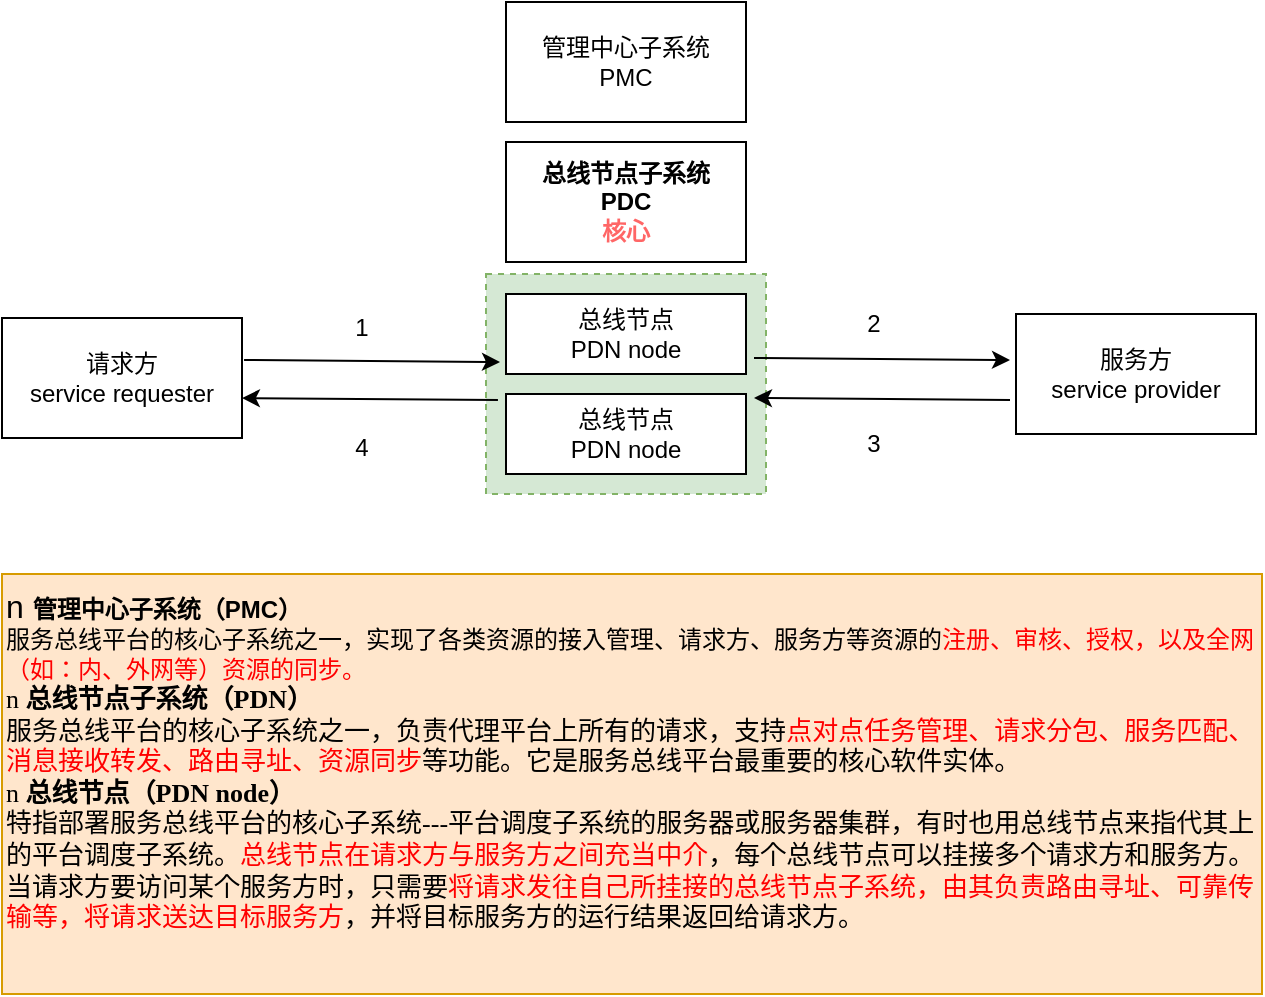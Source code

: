 <mxfile version="24.7.15">
  <diagram name="第 1 页" id="ZcEf7aJKJCeWP8L_aRb3">
    <mxGraphModel dx="1434" dy="738" grid="1" gridSize="10" guides="1" tooltips="1" connect="1" arrows="1" fold="1" page="1" pageScale="1" pageWidth="827" pageHeight="1169" math="0" shadow="0">
      <root>
        <mxCell id="0" />
        <mxCell id="1" parent="0" />
        <mxCell id="Qc9PiRafTRn_lZ-FXjk0-19" value="" style="rounded=0;whiteSpace=wrap;html=1;dashed=1;fillColor=#d5e8d4;strokeColor=#82b366;" vertex="1" parent="1">
          <mxGeometry x="270" y="150" width="140" height="110" as="geometry" />
        </mxCell>
        <mxCell id="Qc9PiRafTRn_lZ-FXjk0-1" value="管理中心子系统&lt;div&gt;PMC&lt;/div&gt;" style="rounded=0;whiteSpace=wrap;html=1;" vertex="1" parent="1">
          <mxGeometry x="280" y="14" width="120" height="60" as="geometry" />
        </mxCell>
        <mxCell id="Qc9PiRafTRn_lZ-FXjk0-2" value="请求方&lt;div&gt;service requester&lt;/div&gt;" style="rounded=0;whiteSpace=wrap;html=1;" vertex="1" parent="1">
          <mxGeometry x="28" y="172" width="120" height="60" as="geometry" />
        </mxCell>
        <mxCell id="Qc9PiRafTRn_lZ-FXjk0-3" value="服务方&lt;div&gt;service provider&lt;/div&gt;" style="rounded=0;whiteSpace=wrap;html=1;" vertex="1" parent="1">
          <mxGeometry x="535" y="170" width="120" height="60" as="geometry" />
        </mxCell>
        <mxCell id="Qc9PiRafTRn_lZ-FXjk0-4" value="总线节点子系统&lt;div&gt;PDC&lt;/div&gt;&lt;div&gt;&lt;font color=&quot;#ff6666&quot;&gt;核心&lt;/font&gt;&lt;/div&gt;" style="rounded=0;whiteSpace=wrap;html=1;fontStyle=1" vertex="1" parent="1">
          <mxGeometry x="280" y="84" width="120" height="60" as="geometry" />
        </mxCell>
        <mxCell id="Qc9PiRafTRn_lZ-FXjk0-5" value="总线节点&lt;div&gt;PDN node&lt;/div&gt;" style="rounded=0;whiteSpace=wrap;html=1;" vertex="1" parent="1">
          <mxGeometry x="280" y="160" width="120" height="40" as="geometry" />
        </mxCell>
        <mxCell id="Qc9PiRafTRn_lZ-FXjk0-6" value="" style="endArrow=classic;html=1;rounded=0;entryX=-0.025;entryY=0.4;entryDx=0;entryDy=0;entryPerimeter=0;exitX=0.992;exitY=0.383;exitDx=0;exitDy=0;exitPerimeter=0;" edge="1" parent="1">
          <mxGeometry width="50" height="50" relative="1" as="geometry">
            <mxPoint x="149.04" y="192.98" as="sourcePoint" />
            <mxPoint x="277" y="194" as="targetPoint" />
          </mxGeometry>
        </mxCell>
        <mxCell id="Qc9PiRafTRn_lZ-FXjk0-7" value="" style="endArrow=classic;html=1;rounded=0;entryX=-0.025;entryY=0.4;entryDx=0;entryDy=0;entryPerimeter=0;exitX=0.992;exitY=0.383;exitDx=0;exitDy=0;exitPerimeter=0;" edge="1" parent="1">
          <mxGeometry width="50" height="50" relative="1" as="geometry">
            <mxPoint x="404" y="192" as="sourcePoint" />
            <mxPoint x="532" y="193" as="targetPoint" />
          </mxGeometry>
        </mxCell>
        <mxCell id="Qc9PiRafTRn_lZ-FXjk0-8" value="" style="endArrow=classic;html=1;rounded=0;entryX=-0.025;entryY=0.4;entryDx=0;entryDy=0;entryPerimeter=0;exitX=0.992;exitY=0.383;exitDx=0;exitDy=0;exitPerimeter=0;" edge="1" parent="1">
          <mxGeometry width="50" height="50" relative="1" as="geometry">
            <mxPoint x="275.96" y="213.02" as="sourcePoint" />
            <mxPoint x="147.96" y="212.02" as="targetPoint" />
          </mxGeometry>
        </mxCell>
        <mxCell id="Qc9PiRafTRn_lZ-FXjk0-9" value="" style="endArrow=classic;html=1;rounded=0;entryX=-0.025;entryY=0.4;entryDx=0;entryDy=0;entryPerimeter=0;exitX=0.992;exitY=0.383;exitDx=0;exitDy=0;exitPerimeter=0;" edge="1" parent="1">
          <mxGeometry width="50" height="50" relative="1" as="geometry">
            <mxPoint x="532" y="213" as="sourcePoint" />
            <mxPoint x="404" y="212" as="targetPoint" />
          </mxGeometry>
        </mxCell>
        <mxCell id="Qc9PiRafTRn_lZ-FXjk0-10" value="总线节点&lt;div&gt;PDN node&lt;/div&gt;" style="rounded=0;whiteSpace=wrap;html=1;" vertex="1" parent="1">
          <mxGeometry x="280" y="210" width="120" height="40" as="geometry" />
        </mxCell>
        <mxCell id="Qc9PiRafTRn_lZ-FXjk0-11" value="1" style="text;html=1;align=center;verticalAlign=middle;whiteSpace=wrap;rounded=0;" vertex="1" parent="1">
          <mxGeometry x="178" y="162" width="60" height="30" as="geometry" />
        </mxCell>
        <mxCell id="Qc9PiRafTRn_lZ-FXjk0-12" value="2" style="text;html=1;align=center;verticalAlign=middle;whiteSpace=wrap;rounded=0;" vertex="1" parent="1">
          <mxGeometry x="434" y="160" width="60" height="30" as="geometry" />
        </mxCell>
        <mxCell id="Qc9PiRafTRn_lZ-FXjk0-15" value="3" style="text;html=1;align=center;verticalAlign=middle;whiteSpace=wrap;rounded=0;" vertex="1" parent="1">
          <mxGeometry x="434" y="220" width="60" height="30" as="geometry" />
        </mxCell>
        <mxCell id="Qc9PiRafTRn_lZ-FXjk0-16" value="4" style="text;html=1;align=center;verticalAlign=middle;whiteSpace=wrap;rounded=0;" vertex="1" parent="1">
          <mxGeometry x="178" y="222" width="60" height="30" as="geometry" />
        </mxCell>
        <mxCell id="Qc9PiRafTRn_lZ-FXjk0-18" value="&lt;font face=&quot;Helvetica&quot;&gt;&lt;span style=&quot;text-indent: -21pt; background-color: initial; font-size: 12pt;&quot;&gt;n&amp;nbsp;&lt;/span&gt;&lt;b style=&quot;text-indent: -21pt; background-color: initial;&quot;&gt;管理&lt;/b&gt;&lt;b style=&quot;text-indent: -21pt; background-color: initial;&quot;&gt;中心&lt;/b&gt;&lt;b style=&quot;text-indent: -21pt; background-color: initial;&quot;&gt;子系统（PMC）&lt;/b&gt;&lt;/font&gt;&lt;div&gt;&lt;font face=&quot;g2yMa6rsrT6qIR5kGWK0&quot;&gt;服务总线平台的核心子系统之一，实现了各类资源的接入管理、请求方、服务方等资源的&lt;font color=&quot;#ff0000&quot;&gt;注册、审核、授权，以及全网（如：内、外网等）资源的同步。&lt;/font&gt;&lt;/font&gt;&lt;/div&gt;&lt;div&gt;&lt;font face=&quot;g2yMa6rsrT6qIR5kGWK0&quot;&gt;&lt;span style=&quot;text-indent: -18.05pt; font-size: 13px; background-color: initial;&quot;&gt;n&amp;nbsp;&lt;/span&gt;&lt;b style=&quot;text-indent: -18.05pt; font-size: 13px; background-color: initial;&quot;&gt;总线节点&lt;/b&gt;&lt;b style=&quot;text-indent: -18.05pt; font-size: 13px; background-color: initial;&quot;&gt;子系统（PDN）&lt;/b&gt;&lt;/font&gt;&lt;/div&gt;&lt;div&gt;&lt;font face=&quot;g2yMa6rsrT6qIR5kGWK0&quot;&gt;&lt;span style=&quot;text-indent: 21pt; font-size: 13px; background-color: initial;&quot;&gt;服务总线&lt;/span&gt;&lt;span style=&quot;text-indent: 21pt; font-size: 13px; background-color: initial;&quot;&gt;平台的核心子系统之一&lt;/span&gt;&lt;span style=&quot;text-indent: 21pt; font-size: 13px; background-color: initial;&quot;&gt;，&lt;/span&gt;&lt;span style=&quot;text-indent: 21pt; font-size: 13px; background-color: initial;&quot;&gt;负责代理平台上所有的请求，支持&lt;font color=&quot;#ff0000&quot;&gt;点对点任务管理、请求分包、服务匹配、消息接收转发、路由寻址、资源同步&lt;/font&gt;等功能&lt;/span&gt;&lt;span style=&quot;text-indent: 21pt; font-size: 13px; background-color: initial;&quot;&gt;。它是&lt;/span&gt;&lt;span style=&quot;text-indent: 21pt; font-size: 13px; background-color: initial;&quot;&gt;服务总线&lt;/span&gt;&lt;span style=&quot;text-indent: 21pt; font-size: 13px; background-color: initial;&quot;&gt;平台最重要的核心软件实体。&lt;/span&gt;&lt;/font&gt;&lt;/div&gt;&lt;div&gt;&lt;span style=&quot;font-family: &amp;quot;Times New Roman&amp;quot;; text-indent: -18.05pt; font-size: 13px; background-color: initial;&quot;&gt;n&amp;nbsp;&lt;/span&gt;&lt;b style=&quot;font-family: &amp;quot;Times New Roman&amp;quot;; text-indent: -18.05pt; font-size: 13px; background-color: initial;&quot;&gt;总线节点&lt;/b&gt;&lt;b style=&quot;font-family: &amp;quot;Times New Roman&amp;quot;; text-indent: -18.05pt; font-size: 13px; background-color: initial;&quot;&gt;（PDN node）&lt;/b&gt;&lt;/div&gt;&lt;div&gt;&lt;font style=&quot;font-family: FajOhG5ZUKjqoIJDk59t; text-indent: 21pt; font-size: 13px; background-color: initial;&quot;&gt;特指部署&lt;/font&gt;&lt;span style=&quot;font-family: FajOhG5ZUKjqoIJDk59t; text-indent: 21pt; font-size: 13px; background-color: initial;&quot;&gt;服务总线&lt;/span&gt;&lt;font style=&quot;font-family: FajOhG5ZUKjqoIJDk59t; text-indent: 21pt; font-size: 13px; background-color: initial;&quot;&gt;平台的核心子系统&lt;/font&gt;&lt;span style=&quot;font-family: FajOhG5ZUKjqoIJDk59t; text-indent: 21pt; font-size: 13px; background-color: initial;&quot;&gt;---&lt;/span&gt;&lt;span style=&quot;font-family: FajOhG5ZUKjqoIJDk59t; text-indent: 21pt; font-size: 13px; background-color: initial;&quot;&gt;平台&lt;/span&gt;&lt;font style=&quot;font-family: FajOhG5ZUKjqoIJDk59t; text-indent: 21pt; font-size: 13px; background-color: initial;&quot;&gt;调度子系统的服务器或服务器集群&lt;/font&gt;&lt;span style=&quot;font-family: FajOhG5ZUKjqoIJDk59t; text-indent: 21pt; font-size: 13px; background-color: initial;&quot;&gt;，&lt;/span&gt;&lt;font style=&quot;font-family: FajOhG5ZUKjqoIJDk59t; text-indent: 21pt; font-size: 13px; background-color: initial;&quot;&gt;有时也用&lt;/font&gt;&lt;span style=&quot;font-family: FajOhG5ZUKjqoIJDk59t; text-indent: 21pt; font-size: 13px; background-color: initial;&quot;&gt;总线节点&lt;/span&gt;&lt;font style=&quot;font-family: FajOhG5ZUKjqoIJDk59t; text-indent: 21pt; font-size: 13px; background-color: initial;&quot;&gt;来指代其上的&lt;/font&gt;&lt;span style=&quot;font-family: FajOhG5ZUKjqoIJDk59t; text-indent: 21pt; font-size: 13px; background-color: initial;&quot;&gt;平台&lt;/span&gt;&lt;font style=&quot;font-family: FajOhG5ZUKjqoIJDk59t; text-indent: 21pt; font-size: 13px; background-color: initial;&quot;&gt;调度子系统。&lt;/font&gt;&lt;span style=&quot;font-family: FajOhG5ZUKjqoIJDk59t; text-indent: 21pt; font-size: 13px; background-color: initial;&quot;&gt;&lt;font color=&quot;#ff0000&quot;&gt;总线节点&lt;/font&gt;&lt;/span&gt;&lt;font style=&quot;font-family: FajOhG5ZUKjqoIJDk59t; text-indent: 21pt; font-size: 13px; background-color: initial;&quot;&gt;&lt;font color=&quot;#ff0000&quot;&gt;在请求方与服务方之间充当中介&lt;/font&gt;，每个&lt;/font&gt;&lt;span style=&quot;font-family: FajOhG5ZUKjqoIJDk59t; text-indent: 21pt; font-size: 13px; background-color: initial;&quot;&gt;总线节点&lt;/span&gt;&lt;font style=&quot;font-family: FajOhG5ZUKjqoIJDk59t; text-indent: 21pt; font-size: 13px; background-color: initial;&quot;&gt;可以挂接多个请求方和服务方。&lt;/font&gt;&lt;/div&gt;&lt;div&gt;&lt;span style=&quot;font-family: FajOhG5ZUKjqoIJDk59t; text-indent: 21pt; font-size: 13px; background-color: initial;&quot;&gt;当请求方要访问某个服务方时，只需要&lt;font color=&quot;#ff0000&quot;&gt;将请求发往自己所挂接的总线节点子系统，由其负责路由寻址、可靠传输等，将请求送达目标服务方&lt;/font&gt;，并将目标服务方的运行结果返回给请求方。&lt;/span&gt;&lt;/div&gt;&lt;div&gt;&lt;br&gt;&lt;/div&gt;" style="text;whiteSpace=wrap;html=1;fillColor=#ffe6cc;strokeColor=#d79b00;" vertex="1" parent="1">
          <mxGeometry x="28" y="300" width="630" height="210" as="geometry" />
        </mxCell>
      </root>
    </mxGraphModel>
  </diagram>
</mxfile>

